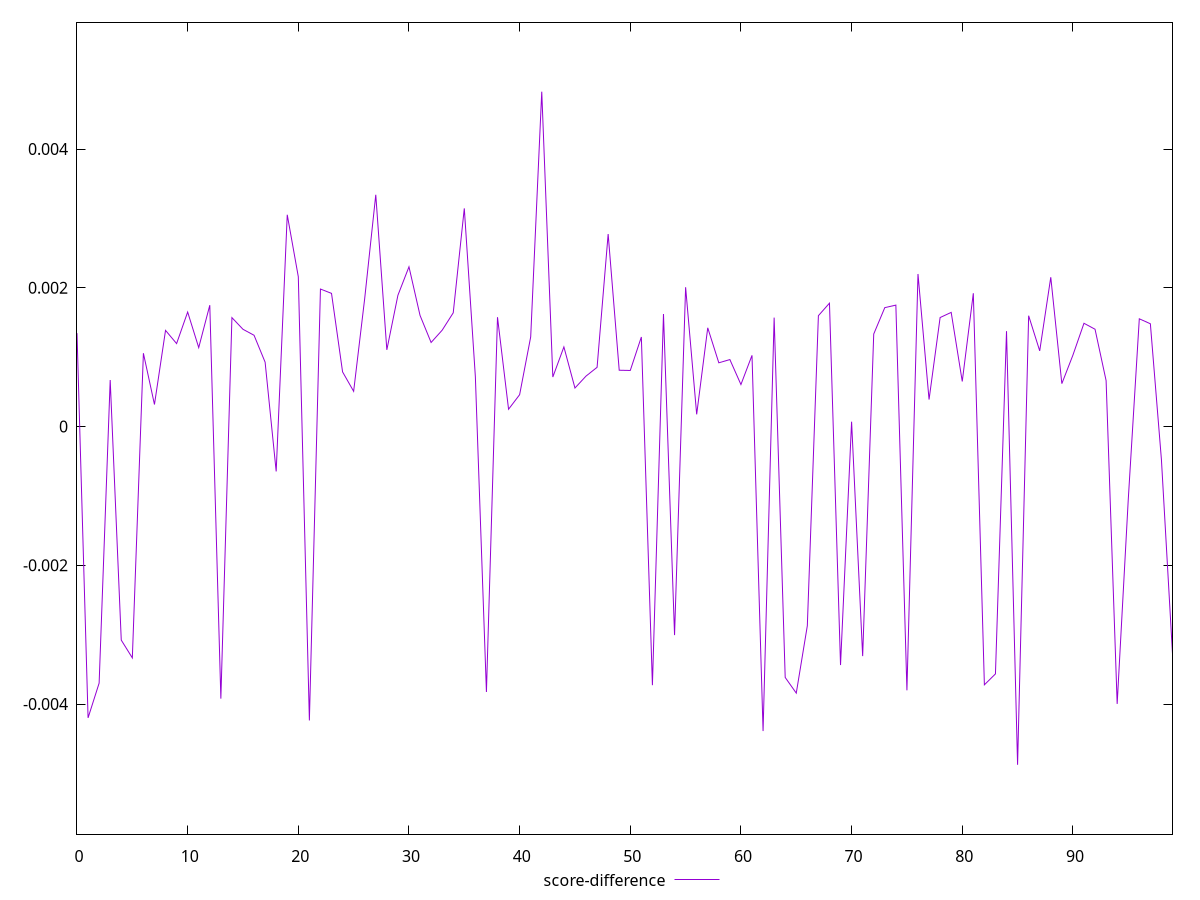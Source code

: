 reset

$scoreDifference <<EOF
0 0.0013469920276469871
1 -0.004199251291959083
2 -0.0036984681513251294
3 0.0006714753436072307
4 -0.0030782314900774654
5 -0.0033348028252465634
6 0.0010573240438527254
7 0.0003184005928466016
8 0.001386518971366435
9 0.001196465818365855
10 0.001650979427712973
11 0.0011383411015980505
12 0.0017499218526677573
13 -0.003921940391736434
14 0.0015705627220498064
15 0.0014023474116943158
16 0.0013161837141427712
17 0.0009282731817600309
18 -0.0006470489321871442
19 0.003053291732955099
20 0.0021596217645799554
21 -0.0042362398909926435
22 0.0019825670652507954
23 0.0019198757549389045
24 0.0007881219123860861
25 0.0005084109868827014
26 0.001847339228270628
27 0.003341280695270177
28 0.001105955567968997
29 0.00189248538709208
30 0.0023032276897662074
31 0.0016024629662736434
32 0.0012123270107088358
33 0.0013893433189650084
34 0.001639744390981468
35 0.003145897798646269
36 0.0007194782712994785
37 -0.0038264019274180106
38 0.0015765930719481291
39 0.00025001353970832696
40 0.0004596221057459049
41 0.0012928951997294158
42 0.004828043000840498
43 0.0007139948234526905
44 0.0011480716380455336
45 0.0005558684362587663
46 0.0007277532044134283
47 0.0008544598053669139
48 0.0027751954800673273
49 0.0008120901299375483
50 0.0008090242624747557
51 0.0012912573036907293
52 -0.003728552137282626
53 0.0016225263053913919
54 -0.0030064140910771586
55 0.0020086258385606515
56 0.00017576897427040716
57 0.001423653243233458
58 0.0009195029493044293
59 0.000965801169370839
60 0.0006060161244029194
61 0.001026802011838912
62 -0.00438920444997748
63 0.0015707556903722386
64 -0.0036166683123735055
65 -0.003842530755720497
66 -0.0028712575714168187
67 0.0015984775642374771
68 0.0017788667232486732
69 -0.003438379936652969
70 0.00006996564560102225
71 -0.0033094706673244545
72 0.0013342421736964871
73 0.0017145505804933014
74 0.001751032438020883
75 -0.003802031058299682
76 0.0021995448535764295
77 0.00038927968339830255
78 0.0015717977225971902
79 0.0016459699117304938
80 0.0006506166359941945
81 0.0019218958729945168
82 -0.0037229736650962186
83 -0.0035654825425769365
84 0.0013755400692382347
85 -0.004875401643123833
86 0.0015983714166227792
87 0.0010911906268338267
88 0.00215280903008519
89 0.0006187759096893952
90 0.0010296692625039183
91 0.001489021675823765
92 0.0014033210664915474
93 0.0006627263210220447
94 -0.003998289667148214
95 -0.0010579630302026688
96 0.0015536401393416721
97 0.001482135699034215
98 -0.000478656925757881
99 -0.0032758972600107628
EOF

set key outside below
set xrange [0:99]
set yrange [-0.005875401643123833:0.0058280430008404984]
set trange [-0.005875401643123833:0.0058280430008404984]
set terminal svg size 640, 500 enhanced background rgb 'white'
set output "report_00008_2021-01-22T20:58:29.167/largest-contentful-paint/samples/pages+cached+noexternal+nocss/score-difference/values.svg"

plot $scoreDifference title "score-difference" with line

reset

